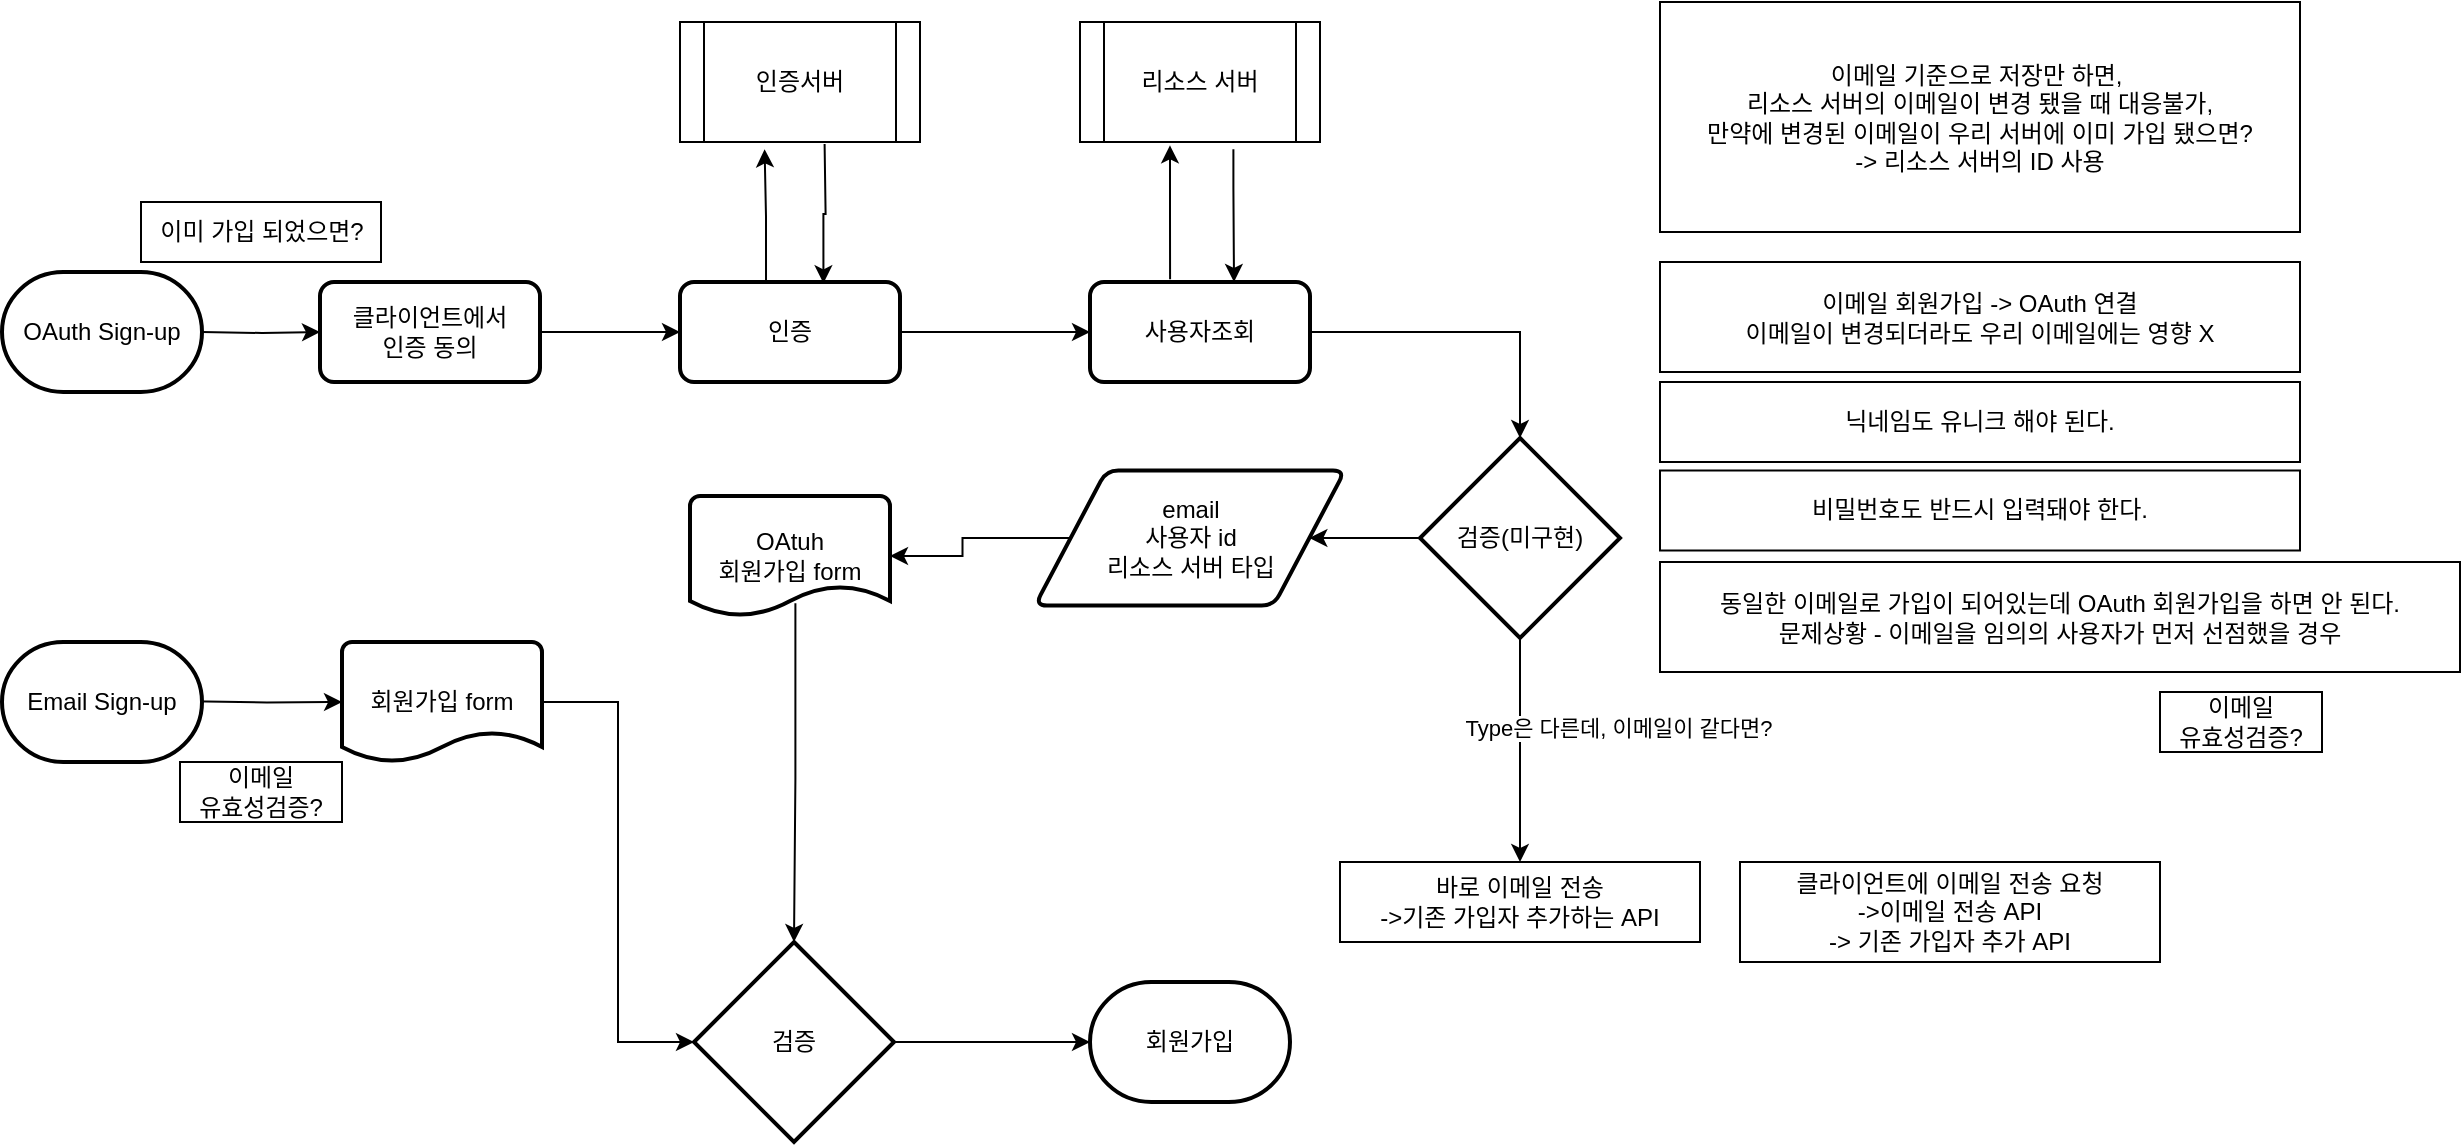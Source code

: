 <mxfile version="16.0.3" type="github" pages="2">
  <diagram id="C5RBs43oDa-KdzZeNtuy" name="Sign-up">
    <mxGraphModel dx="1515" dy="1658" grid="1" gridSize="10" guides="1" tooltips="1" connect="1" arrows="1" fold="1" page="1" pageScale="1" pageWidth="827" pageHeight="1169" math="0" shadow="0">
      <root>
        <mxCell id="WIyWlLk6GJQsqaUBKTNV-0" />
        <mxCell id="WIyWlLk6GJQsqaUBKTNV-1" parent="WIyWlLk6GJQsqaUBKTNV-0" />
        <mxCell id="GIKHV-PAGVBqHQQBZUJR-20" style="edgeStyle=orthogonalEdgeStyle;rounded=0;orthogonalLoop=1;jettySize=auto;html=1;entryX=0;entryY=0.5;entryDx=0;entryDy=0;" parent="WIyWlLk6GJQsqaUBKTNV-1" target="GIKHV-PAGVBqHQQBZUJR-2" edge="1">
          <mxGeometry relative="1" as="geometry">
            <mxPoint x="151" y="185" as="sourcePoint" />
          </mxGeometry>
        </mxCell>
        <mxCell id="GIKHV-PAGVBqHQQBZUJR-11" style="edgeStyle=orthogonalEdgeStyle;rounded=0;orthogonalLoop=1;jettySize=auto;html=1;entryX=0;entryY=0.5;entryDx=0;entryDy=0;" parent="WIyWlLk6GJQsqaUBKTNV-1" source="GIKHV-PAGVBqHQQBZUJR-2" target="GIKHV-PAGVBqHQQBZUJR-7" edge="1">
          <mxGeometry relative="1" as="geometry" />
        </mxCell>
        <mxCell id="GIKHV-PAGVBqHQQBZUJR-2" value="클라이언트에서&lt;br&gt;인증 동의" style="rounded=1;whiteSpace=wrap;html=1;absoluteArcSize=1;arcSize=14;strokeWidth=2;" parent="WIyWlLk6GJQsqaUBKTNV-1" vertex="1">
          <mxGeometry x="210" y="160" width="110" height="50" as="geometry" />
        </mxCell>
        <mxCell id="GIKHV-PAGVBqHQQBZUJR-17" style="edgeStyle=orthogonalEdgeStyle;rounded=0;orthogonalLoop=1;jettySize=auto;html=1;entryX=0.35;entryY=1.028;entryDx=0;entryDy=0;entryPerimeter=0;exitX=0.364;exitY=-0.027;exitDx=0;exitDy=0;exitPerimeter=0;" parent="WIyWlLk6GJQsqaUBKTNV-1" source="GIKHV-PAGVBqHQQBZUJR-3" edge="1">
          <mxGeometry relative="1" as="geometry">
            <mxPoint x="635" y="91.68" as="targetPoint" />
          </mxGeometry>
        </mxCell>
        <mxCell id="llcBvOOn5jbD0pACKcjk-19" style="edgeStyle=orthogonalEdgeStyle;rounded=0;orthogonalLoop=1;jettySize=auto;html=1;entryX=0.5;entryY=0;entryDx=0;entryDy=0;entryPerimeter=0;" parent="WIyWlLk6GJQsqaUBKTNV-1" source="GIKHV-PAGVBqHQQBZUJR-3" target="llcBvOOn5jbD0pACKcjk-18" edge="1">
          <mxGeometry relative="1" as="geometry" />
        </mxCell>
        <mxCell id="GIKHV-PAGVBqHQQBZUJR-3" value="사용자조회" style="rounded=1;whiteSpace=wrap;html=1;absoluteArcSize=1;arcSize=14;strokeWidth=2;" parent="WIyWlLk6GJQsqaUBKTNV-1" vertex="1">
          <mxGeometry x="595" y="160" width="110" height="50" as="geometry" />
        </mxCell>
        <mxCell id="GIKHV-PAGVBqHQQBZUJR-15" style="edgeStyle=orthogonalEdgeStyle;rounded=0;orthogonalLoop=1;jettySize=auto;html=1;entryX=0.652;entryY=0.013;entryDx=0;entryDy=0;entryPerimeter=0;exitX=0.673;exitY=1.017;exitDx=0;exitDy=0;exitPerimeter=0;" parent="WIyWlLk6GJQsqaUBKTNV-1" target="GIKHV-PAGVBqHQQBZUJR-7" edge="1">
          <mxGeometry relative="1" as="geometry">
            <mxPoint x="462.3" y="91.02" as="sourcePoint" />
          </mxGeometry>
        </mxCell>
        <mxCell id="GIKHV-PAGVBqHQQBZUJR-12" style="edgeStyle=orthogonalEdgeStyle;rounded=0;orthogonalLoop=1;jettySize=auto;html=1;entryX=0.373;entryY=1.061;entryDx=0;entryDy=0;entryPerimeter=0;exitX=0.391;exitY=0.027;exitDx=0;exitDy=0;exitPerimeter=0;" parent="WIyWlLk6GJQsqaUBKTNV-1" source="GIKHV-PAGVBqHQQBZUJR-7" edge="1">
          <mxGeometry relative="1" as="geometry">
            <mxPoint x="432.3" y="93.66" as="targetPoint" />
          </mxGeometry>
        </mxCell>
        <mxCell id="GIKHV-PAGVBqHQQBZUJR-16" style="edgeStyle=orthogonalEdgeStyle;rounded=0;orthogonalLoop=1;jettySize=auto;html=1;entryX=0;entryY=0.5;entryDx=0;entryDy=0;" parent="WIyWlLk6GJQsqaUBKTNV-1" source="GIKHV-PAGVBqHQQBZUJR-7" target="GIKHV-PAGVBqHQQBZUJR-3" edge="1">
          <mxGeometry relative="1" as="geometry" />
        </mxCell>
        <mxCell id="GIKHV-PAGVBqHQQBZUJR-7" value="인증" style="rounded=1;whiteSpace=wrap;html=1;absoluteArcSize=1;arcSize=14;strokeWidth=2;" parent="WIyWlLk6GJQsqaUBKTNV-1" vertex="1">
          <mxGeometry x="390" y="160" width="110" height="50" as="geometry" />
        </mxCell>
        <mxCell id="GIKHV-PAGVBqHQQBZUJR-18" style="edgeStyle=orthogonalEdgeStyle;rounded=0;orthogonalLoop=1;jettySize=auto;html=1;exitX=0.697;exitY=1.028;exitDx=0;exitDy=0;exitPerimeter=0;" parent="WIyWlLk6GJQsqaUBKTNV-1" edge="1">
          <mxGeometry relative="1" as="geometry">
            <mxPoint x="666.7" y="93.68" as="sourcePoint" />
            <mxPoint x="667" y="160" as="targetPoint" />
            <Array as="points">
              <mxPoint x="667" y="113" />
              <mxPoint x="667" y="113" />
            </Array>
          </mxGeometry>
        </mxCell>
        <mxCell id="GIKHV-PAGVBqHQQBZUJR-23" style="edgeStyle=orthogonalEdgeStyle;rounded=0;orthogonalLoop=1;jettySize=auto;html=1;entryX=0;entryY=0.5;entryDx=0;entryDy=0;entryPerimeter=0;" parent="WIyWlLk6GJQsqaUBKTNV-1" target="KWqq9Z1RTZp0OEMmkFyI-3" edge="1">
          <mxGeometry relative="1" as="geometry">
            <mxPoint x="145" y="369.66" as="sourcePoint" />
            <mxPoint x="213.8" y="370" as="targetPoint" />
          </mxGeometry>
        </mxCell>
        <mxCell id="GIKHV-PAGVBqHQQBZUJR-44" style="edgeStyle=orthogonalEdgeStyle;rounded=0;orthogonalLoop=1;jettySize=auto;html=1;entryX=0;entryY=0.5;entryDx=0;entryDy=0;entryPerimeter=0;exitX=1;exitY=0.5;exitDx=0;exitDy=0;exitPerimeter=0;" parent="WIyWlLk6GJQsqaUBKTNV-1" source="KWqq9Z1RTZp0OEMmkFyI-3" target="GIKHV-PAGVBqHQQBZUJR-39" edge="1">
          <mxGeometry relative="1" as="geometry">
            <mxPoint x="306.2" y="370" as="sourcePoint" />
          </mxGeometry>
        </mxCell>
        <mxCell id="GIKHV-PAGVBqHQQBZUJR-25" value="OAuth Sign-up" style="strokeWidth=2;html=1;shape=mxgraph.flowchart.terminator;whiteSpace=wrap;" parent="WIyWlLk6GJQsqaUBKTNV-1" vertex="1">
          <mxGeometry x="51" y="155" width="100" height="60" as="geometry" />
        </mxCell>
        <mxCell id="GIKHV-PAGVBqHQQBZUJR-30" value="회원가입" style="strokeWidth=2;html=1;shape=mxgraph.flowchart.terminator;whiteSpace=wrap;" parent="WIyWlLk6GJQsqaUBKTNV-1" vertex="1">
          <mxGeometry x="595" y="510" width="100" height="60" as="geometry" />
        </mxCell>
        <mxCell id="GIKHV-PAGVBqHQQBZUJR-45" style="edgeStyle=orthogonalEdgeStyle;rounded=0;orthogonalLoop=1;jettySize=auto;html=1;exitX=0.527;exitY=0.894;exitDx=0;exitDy=0;exitPerimeter=0;" parent="WIyWlLk6GJQsqaUBKTNV-1" source="KWqq9Z1RTZp0OEMmkFyI-0" target="GIKHV-PAGVBqHQQBZUJR-39" edge="1">
          <mxGeometry relative="1" as="geometry">
            <mxPoint x="445" y="310" as="sourcePoint" />
          </mxGeometry>
        </mxCell>
        <mxCell id="llcBvOOn5jbD0pACKcjk-21" style="edgeStyle=orthogonalEdgeStyle;rounded=0;orthogonalLoop=1;jettySize=auto;html=1;entryX=1;entryY=0.5;entryDx=0;entryDy=0;entryPerimeter=0;exitX=0;exitY=0.5;exitDx=0;exitDy=0;" parent="WIyWlLk6GJQsqaUBKTNV-1" source="llcBvOOn5jbD0pACKcjk-22" target="KWqq9Z1RTZp0OEMmkFyI-0" edge="1">
          <mxGeometry relative="1" as="geometry">
            <mxPoint x="595" y="297.5" as="sourcePoint" />
          </mxGeometry>
        </mxCell>
        <mxCell id="GIKHV-PAGVBqHQQBZUJR-42" style="edgeStyle=orthogonalEdgeStyle;rounded=0;orthogonalLoop=1;jettySize=auto;html=1;entryX=0;entryY=0.5;entryDx=0;entryDy=0;entryPerimeter=0;" parent="WIyWlLk6GJQsqaUBKTNV-1" source="GIKHV-PAGVBqHQQBZUJR-39" target="GIKHV-PAGVBqHQQBZUJR-30" edge="1">
          <mxGeometry relative="1" as="geometry" />
        </mxCell>
        <mxCell id="GIKHV-PAGVBqHQQBZUJR-39" value="검증" style="strokeWidth=2;html=1;shape=mxgraph.flowchart.decision;whiteSpace=wrap;" parent="WIyWlLk6GJQsqaUBKTNV-1" vertex="1">
          <mxGeometry x="397" y="490" width="100" height="100" as="geometry" />
        </mxCell>
        <mxCell id="GIKHV-PAGVBqHQQBZUJR-43" value="Email Sign-up" style="strokeWidth=2;html=1;shape=mxgraph.flowchart.terminator;whiteSpace=wrap;" parent="WIyWlLk6GJQsqaUBKTNV-1" vertex="1">
          <mxGeometry x="51" y="340" width="100" height="60" as="geometry" />
        </mxCell>
        <mxCell id="tF0vYRnSbMiJtz-haYqU-2" value="인증서버" style="shape=process;whiteSpace=wrap;html=1;backgroundOutline=1;" parent="WIyWlLk6GJQsqaUBKTNV-1" vertex="1">
          <mxGeometry x="390" y="30" width="120" height="60" as="geometry" />
        </mxCell>
        <mxCell id="tF0vYRnSbMiJtz-haYqU-3" value="리소스 서버" style="shape=process;whiteSpace=wrap;html=1;backgroundOutline=1;" parent="WIyWlLk6GJQsqaUBKTNV-1" vertex="1">
          <mxGeometry x="590" y="30" width="120" height="60" as="geometry" />
        </mxCell>
        <mxCell id="tF0vYRnSbMiJtz-haYqU-7" value="이메일&lt;br&gt;유효성검증?" style="rounded=0;whiteSpace=wrap;html=1;" parent="WIyWlLk6GJQsqaUBKTNV-1" vertex="1">
          <mxGeometry x="140" y="400" width="81" height="30" as="geometry" />
        </mxCell>
        <mxCell id="tF0vYRnSbMiJtz-haYqU-9" value="이미 가입 되었으면?" style="rounded=0;whiteSpace=wrap;html=1;" parent="WIyWlLk6GJQsqaUBKTNV-1" vertex="1">
          <mxGeometry x="120.5" y="120" width="120" height="30" as="geometry" />
        </mxCell>
        <mxCell id="KWqq9Z1RTZp0OEMmkFyI-0" value="OAtuh&lt;br&gt;회원가입 form" style="strokeWidth=2;html=1;shape=mxgraph.flowchart.document2;whiteSpace=wrap;size=0.25;" parent="WIyWlLk6GJQsqaUBKTNV-1" vertex="1">
          <mxGeometry x="395" y="267" width="100" height="60" as="geometry" />
        </mxCell>
        <mxCell id="KWqq9Z1RTZp0OEMmkFyI-3" value="회원가입 form" style="strokeWidth=2;html=1;shape=mxgraph.flowchart.document2;whiteSpace=wrap;size=0.25;" parent="WIyWlLk6GJQsqaUBKTNV-1" vertex="1">
          <mxGeometry x="221" y="340" width="100" height="60" as="geometry" />
        </mxCell>
        <mxCell id="llcBvOOn5jbD0pACKcjk-0" value="이메일 기준으로 저장만 하면,&amp;nbsp;&lt;br&gt;리소스 서버의 이메일이 변경 됐을 때 대응불가,&lt;br&gt;만약에 변경된 이메일이 우리 서버에 이미 가입 됐으면?&lt;br&gt;-&amp;gt; 리소스 서버의 ID 사용" style="rounded=0;whiteSpace=wrap;html=1;" parent="WIyWlLk6GJQsqaUBKTNV-1" vertex="1">
          <mxGeometry x="880" y="20" width="320" height="115" as="geometry" />
        </mxCell>
        <mxCell id="llcBvOOn5jbD0pACKcjk-1" value="이메일 회원가입 -&amp;gt; OAuth 연결&lt;br&gt;이메일이 변경되더라도 우리 이메일에는 영향 X" style="rounded=0;whiteSpace=wrap;html=1;" parent="WIyWlLk6GJQsqaUBKTNV-1" vertex="1">
          <mxGeometry x="880" y="150" width="320" height="55" as="geometry" />
        </mxCell>
        <mxCell id="llcBvOOn5jbD0pACKcjk-2" value="닉네임도 유니크 해야 된다." style="rounded=0;whiteSpace=wrap;html=1;" parent="WIyWlLk6GJQsqaUBKTNV-1" vertex="1">
          <mxGeometry x="880" y="210" width="320" height="40" as="geometry" />
        </mxCell>
        <mxCell id="llcBvOOn5jbD0pACKcjk-3" value="비밀번호도 반드시 입력돼야 한다." style="rounded=0;whiteSpace=wrap;html=1;" parent="WIyWlLk6GJQsqaUBKTNV-1" vertex="1">
          <mxGeometry x="880" y="254.25" width="320" height="40" as="geometry" />
        </mxCell>
        <mxCell id="llcBvOOn5jbD0pACKcjk-4" value="동일한 이메일로 가입이 되어있는데 OAuth 회원가입을 하면 안 된다.&lt;br&gt;문제상황 - 이메일을 임의의 사용자가 먼저 선점했을 경우" style="rounded=0;whiteSpace=wrap;html=1;" parent="WIyWlLk6GJQsqaUBKTNV-1" vertex="1">
          <mxGeometry x="880" y="300" width="400" height="55" as="geometry" />
        </mxCell>
        <mxCell id="llcBvOOn5jbD0pACKcjk-9" value="이메일&lt;br&gt;유효성검증?" style="rounded=0;whiteSpace=wrap;html=1;" parent="WIyWlLk6GJQsqaUBKTNV-1" vertex="1">
          <mxGeometry x="1130" y="365" width="81" height="30" as="geometry" />
        </mxCell>
        <mxCell id="llcBvOOn5jbD0pACKcjk-14" style="edgeStyle=orthogonalEdgeStyle;rounded=0;orthogonalLoop=1;jettySize=auto;html=1;entryX=0.5;entryY=0;entryDx=0;entryDy=0;exitX=0.5;exitY=1;exitDx=0;exitDy=0;exitPerimeter=0;" parent="WIyWlLk6GJQsqaUBKTNV-1" source="llcBvOOn5jbD0pACKcjk-18" target="llcBvOOn5jbD0pACKcjk-16" edge="1">
          <mxGeometry relative="1" as="geometry">
            <mxPoint x="850" y="430" as="targetPoint" />
            <mxPoint x="695" y="435" as="sourcePoint" />
          </mxGeometry>
        </mxCell>
        <mxCell id="llcBvOOn5jbD0pACKcjk-15" value="Type은 다른데, 이메일이 같다면?" style="edgeLabel;html=1;align=center;verticalAlign=middle;resizable=0;points=[];" parent="llcBvOOn5jbD0pACKcjk-14" vertex="1" connectable="0">
          <mxGeometry x="-0.111" relative="1" as="geometry">
            <mxPoint x="49" y="-5" as="offset" />
          </mxGeometry>
        </mxCell>
        <mxCell id="llcBvOOn5jbD0pACKcjk-16" value="바로 이메일 전송&lt;br&gt;-&amp;gt;기존 가입자 추가하는 API" style="rounded=0;whiteSpace=wrap;html=1;" parent="WIyWlLk6GJQsqaUBKTNV-1" vertex="1">
          <mxGeometry x="720" y="450" width="180" height="40" as="geometry" />
        </mxCell>
        <mxCell id="llcBvOOn5jbD0pACKcjk-20" style="edgeStyle=orthogonalEdgeStyle;rounded=0;orthogonalLoop=1;jettySize=auto;html=1;entryX=1;entryY=0.5;entryDx=0;entryDy=0;" parent="WIyWlLk6GJQsqaUBKTNV-1" source="llcBvOOn5jbD0pACKcjk-18" target="llcBvOOn5jbD0pACKcjk-22" edge="1">
          <mxGeometry relative="1" as="geometry">
            <mxPoint x="699" y="287.98" as="targetPoint" />
          </mxGeometry>
        </mxCell>
        <mxCell id="llcBvOOn5jbD0pACKcjk-18" value="검증(미구현)" style="strokeWidth=2;html=1;shape=mxgraph.flowchart.decision;whiteSpace=wrap;" parent="WIyWlLk6GJQsqaUBKTNV-1" vertex="1">
          <mxGeometry x="760" y="238" width="100" height="100" as="geometry" />
        </mxCell>
        <mxCell id="llcBvOOn5jbD0pACKcjk-22" value="&lt;span&gt;email&lt;/span&gt;&lt;br&gt;&lt;span&gt;사용자 id&lt;/span&gt;&lt;br&gt;&lt;span&gt;리소스 서버 타입&lt;/span&gt;" style="shape=parallelogram;html=1;strokeWidth=2;perimeter=parallelogramPerimeter;whiteSpace=wrap;rounded=1;arcSize=12;size=0.23;" parent="WIyWlLk6GJQsqaUBKTNV-1" vertex="1">
          <mxGeometry x="567.5" y="254.25" width="155" height="67.5" as="geometry" />
        </mxCell>
        <mxCell id="iSopKMbjX6KHX5H5sMYG-0" value="클라이언트에 이메일 전송 요청&lt;br&gt;-&amp;gt;이메일 전송 API&lt;br&gt;-&amp;gt; 기존 가입자 추가 API&lt;br&gt;" style="rounded=0;whiteSpace=wrap;html=1;" parent="WIyWlLk6GJQsqaUBKTNV-1" vertex="1">
          <mxGeometry x="920" y="450" width="210" height="50" as="geometry" />
        </mxCell>
      </root>
    </mxGraphModel>
  </diagram>
  <diagram id="qUjZ_2V-AQFzoeiwFfVE" name="Sign-in">
    <mxGraphModel dx="1732" dy="682" grid="1" gridSize="10" guides="1" tooltips="1" connect="1" arrows="1" fold="1" page="1" pageScale="1" pageWidth="827" pageHeight="1169" math="0" shadow="0">
      <root>
        <mxCell id="rE9f0x7QAIruueuH3qKX-0" />
        <mxCell id="rE9f0x7QAIruueuH3qKX-1" parent="rE9f0x7QAIruueuH3qKX-0" />
        <mxCell id="n30QrNWdS_tmGGVF1qHN-0" style="edgeStyle=orthogonalEdgeStyle;rounded=0;orthogonalLoop=1;jettySize=auto;html=1;entryX=0;entryY=0.5;entryDx=0;entryDy=0;" parent="rE9f0x7QAIruueuH3qKX-1" target="n30QrNWdS_tmGGVF1qHN-2" edge="1">
          <mxGeometry relative="1" as="geometry">
            <mxPoint x="360" y="205" as="sourcePoint" />
          </mxGeometry>
        </mxCell>
        <mxCell id="n30QrNWdS_tmGGVF1qHN-1" style="edgeStyle=orthogonalEdgeStyle;rounded=0;orthogonalLoop=1;jettySize=auto;html=1;entryX=0;entryY=0.5;entryDx=0;entryDy=0;" parent="rE9f0x7QAIruueuH3qKX-1" source="n30QrNWdS_tmGGVF1qHN-2" edge="1">
          <mxGeometry relative="1" as="geometry">
            <mxPoint x="599" y="205" as="targetPoint" />
          </mxGeometry>
        </mxCell>
        <mxCell id="n30QrNWdS_tmGGVF1qHN-2" value="클라이언트에서&lt;br&gt;인증 요청" style="rounded=1;whiteSpace=wrap;html=1;absoluteArcSize=1;arcSize=14;strokeWidth=2;" parent="rE9f0x7QAIruueuH3qKX-1" vertex="1">
          <mxGeometry x="419" y="180" width="110" height="50" as="geometry" />
        </mxCell>
        <mxCell id="n30QrNWdS_tmGGVF1qHN-3" style="edgeStyle=orthogonalEdgeStyle;rounded=0;orthogonalLoop=1;jettySize=auto;html=1;entryX=0.35;entryY=1.028;entryDx=0;entryDy=0;entryPerimeter=0;exitX=0.364;exitY=-0.027;exitDx=0;exitDy=0;exitPerimeter=0;" parent="rE9f0x7QAIruueuH3qKX-1" source="n30QrNWdS_tmGGVF1qHN-5" edge="1">
          <mxGeometry relative="1" as="geometry">
            <mxPoint x="824" y="111.68" as="targetPoint" />
          </mxGeometry>
        </mxCell>
        <mxCell id="4DCy9J61daiyoHiNCpVu-1" style="edgeStyle=orthogonalEdgeStyle;rounded=0;orthogonalLoop=1;jettySize=auto;html=1;entryX=0;entryY=0.5;entryDx=0;entryDy=0;entryPerimeter=0;" parent="rE9f0x7QAIruueuH3qKX-1" source="n30QrNWdS_tmGGVF1qHN-5" target="YjOF3GEjK3kQXrpIKrTt-4" edge="1">
          <mxGeometry relative="1" as="geometry" />
        </mxCell>
        <mxCell id="n30QrNWdS_tmGGVF1qHN-5" value="사용자조회" style="rounded=1;whiteSpace=wrap;html=1;absoluteArcSize=1;arcSize=14;strokeWidth=2;" parent="rE9f0x7QAIruueuH3qKX-1" vertex="1">
          <mxGeometry x="784" y="180" width="110" height="50" as="geometry" />
        </mxCell>
        <mxCell id="n30QrNWdS_tmGGVF1qHN-10" style="edgeStyle=orthogonalEdgeStyle;rounded=0;orthogonalLoop=1;jettySize=auto;html=1;exitX=0.697;exitY=1.028;exitDx=0;exitDy=0;exitPerimeter=0;" parent="rE9f0x7QAIruueuH3qKX-1" edge="1">
          <mxGeometry relative="1" as="geometry">
            <mxPoint x="855.7" y="113.68" as="sourcePoint" />
            <mxPoint x="856" y="180" as="targetPoint" />
            <Array as="points">
              <mxPoint x="856" y="133" />
              <mxPoint x="856" y="133" />
            </Array>
          </mxGeometry>
        </mxCell>
        <mxCell id="n30QrNWdS_tmGGVF1qHN-11" style="edgeStyle=orthogonalEdgeStyle;rounded=0;orthogonalLoop=1;jettySize=auto;html=1;entryX=0;entryY=0.5;entryDx=0;entryDy=0;entryPerimeter=0;" parent="rE9f0x7QAIruueuH3qKX-1" target="sm0QC50G6mocCfwMEhaO-0" edge="1">
          <mxGeometry relative="1" as="geometry">
            <mxPoint x="354" y="389.66" as="sourcePoint" />
            <mxPoint x="422.8" y="390" as="targetPoint" />
          </mxGeometry>
        </mxCell>
        <mxCell id="n30QrNWdS_tmGGVF1qHN-13" style="edgeStyle=orthogonalEdgeStyle;rounded=0;orthogonalLoop=1;jettySize=auto;html=1;entryX=0;entryY=0.5;entryDx=0;entryDy=0;entryPerimeter=0;exitX=1;exitY=0.5;exitDx=0;exitDy=0;exitPerimeter=0;" parent="rE9f0x7QAIruueuH3qKX-1" source="sm0QC50G6mocCfwMEhaO-0" target="n30QrNWdS_tmGGVF1qHN-23" edge="1">
          <mxGeometry relative="1" as="geometry">
            <mxPoint x="540" y="390" as="sourcePoint" />
          </mxGeometry>
        </mxCell>
        <mxCell id="n30QrNWdS_tmGGVF1qHN-22" style="edgeStyle=orthogonalEdgeStyle;rounded=0;orthogonalLoop=1;jettySize=auto;html=1;entryX=0;entryY=0.5;entryDx=0;entryDy=0;" parent="rE9f0x7QAIruueuH3qKX-1" source="n30QrNWdS_tmGGVF1qHN-23" target="4DCy9J61daiyoHiNCpVu-10" edge="1">
          <mxGeometry relative="1" as="geometry">
            <mxPoint x="779" y="390" as="targetPoint" />
          </mxGeometry>
        </mxCell>
        <mxCell id="n30QrNWdS_tmGGVF1qHN-23" value="검증" style="strokeWidth=2;html=1;shape=mxgraph.flowchart.decision;whiteSpace=wrap;" parent="rE9f0x7QAIruueuH3qKX-1" vertex="1">
          <mxGeometry x="609" y="340" width="100" height="100" as="geometry" />
        </mxCell>
        <mxCell id="4DCy9J61daiyoHiNCpVu-13" style="edgeStyle=orthogonalEdgeStyle;rounded=0;orthogonalLoop=1;jettySize=auto;html=1;entryX=0;entryY=0.5;entryDx=0;entryDy=0;entryPerimeter=0;" parent="rE9f0x7QAIruueuH3qKX-1" source="YjOF3GEjK3kQXrpIKrTt-0" edge="1">
          <mxGeometry relative="1" as="geometry">
            <mxPoint x="260" y="390" as="targetPoint" />
          </mxGeometry>
        </mxCell>
        <mxCell id="4DCy9J61daiyoHiNCpVu-14" style="edgeStyle=orthogonalEdgeStyle;rounded=0;orthogonalLoop=1;jettySize=auto;html=1;entryX=0;entryY=0.5;entryDx=0;entryDy=0;entryPerimeter=0;" parent="rE9f0x7QAIruueuH3qKX-1" source="YjOF3GEjK3kQXrpIKrTt-0" target="4DCy9J61daiyoHiNCpVu-16" edge="1">
          <mxGeometry relative="1" as="geometry">
            <mxPoint x="260" y="205" as="targetPoint" />
          </mxGeometry>
        </mxCell>
        <mxCell id="YjOF3GEjK3kQXrpIKrTt-0" value="Sign-in" style="strokeWidth=2;html=1;shape=mxgraph.flowchart.terminator;whiteSpace=wrap;" parent="rE9f0x7QAIruueuH3qKX-1" vertex="1">
          <mxGeometry x="10" y="360" width="100" height="60" as="geometry" />
        </mxCell>
        <mxCell id="4DCy9J61daiyoHiNCpVu-19" style="edgeStyle=orthogonalEdgeStyle;rounded=0;orthogonalLoop=1;jettySize=auto;html=1;" parent="rE9f0x7QAIruueuH3qKX-1" source="YjOF3GEjK3kQXrpIKrTt-3" edge="1">
          <mxGeometry relative="1" as="geometry">
            <mxPoint x="150" y="390" as="targetPoint" />
            <Array as="points">
              <mxPoint x="474" y="480" />
              <mxPoint x="150" y="480" />
            </Array>
          </mxGeometry>
        </mxCell>
        <mxCell id="4DCy9J61daiyoHiNCpVu-20" value="Refersh Token 만료" style="edgeLabel;html=1;align=center;verticalAlign=middle;resizable=0;points=[];" parent="4DCy9J61daiyoHiNCpVu-19" vertex="1" connectable="0">
          <mxGeometry x="0.086" y="1" relative="1" as="geometry">
            <mxPoint as="offset" />
          </mxGeometry>
        </mxCell>
        <mxCell id="4DCy9J61daiyoHiNCpVu-24" style="edgeStyle=orthogonalEdgeStyle;rounded=0;orthogonalLoop=1;jettySize=auto;html=1;" parent="rE9f0x7QAIruueuH3qKX-1" source="YjOF3GEjK3kQXrpIKrTt-3" target="4DCy9J61daiyoHiNCpVu-10" edge="1">
          <mxGeometry relative="1" as="geometry">
            <mxPoint x="661.85" y="585" as="targetPoint" />
          </mxGeometry>
        </mxCell>
        <mxCell id="sm0QC50G6mocCfwMEhaO-1" value="AccessToken만 초기화" style="edgeLabel;html=1;align=center;verticalAlign=middle;resizable=0;points=[];" parent="4DCy9J61daiyoHiNCpVu-24" vertex="1" connectable="0">
          <mxGeometry x="0.036" y="-4" relative="1" as="geometry">
            <mxPoint as="offset" />
          </mxGeometry>
        </mxCell>
        <mxCell id="YjOF3GEjK3kQXrpIKrTt-3" value="토큰 검증" style="strokeWidth=2;html=1;shape=mxgraph.flowchart.decision;whiteSpace=wrap;" parent="rE9f0x7QAIruueuH3qKX-1" vertex="1">
          <mxGeometry x="424" y="535" width="100" height="100" as="geometry" />
        </mxCell>
        <mxCell id="4DCy9J61daiyoHiNCpVu-5" style="edgeStyle=orthogonalEdgeStyle;rounded=0;orthogonalLoop=1;jettySize=auto;html=1;" parent="rE9f0x7QAIruueuH3qKX-1" source="YjOF3GEjK3kQXrpIKrTt-4" edge="1">
          <mxGeometry relative="1" as="geometry">
            <mxPoint x="1230" y="112" as="targetPoint" />
            <Array as="points">
              <mxPoint x="1047" y="114" />
              <mxPoint x="1107" y="114" />
              <mxPoint x="1107" y="112" />
              <mxPoint x="1208" y="112" />
            </Array>
          </mxGeometry>
        </mxCell>
        <mxCell id="4DCy9J61daiyoHiNCpVu-6" value="미가입" style="edgeLabel;html=1;align=center;verticalAlign=middle;resizable=0;points=[];" parent="4DCy9J61daiyoHiNCpVu-5" vertex="1" connectable="0">
          <mxGeometry x="0.006" y="4" relative="1" as="geometry">
            <mxPoint as="offset" />
          </mxGeometry>
        </mxCell>
        <mxCell id="4DCy9J61daiyoHiNCpVu-21" style="edgeStyle=orthogonalEdgeStyle;rounded=0;orthogonalLoop=1;jettySize=auto;html=1;entryX=0.5;entryY=0;entryDx=0;entryDy=0;" parent="rE9f0x7QAIruueuH3qKX-1" source="YjOF3GEjK3kQXrpIKrTt-4" target="4DCy9J61daiyoHiNCpVu-10" edge="1">
          <mxGeometry relative="1" as="geometry" />
        </mxCell>
        <mxCell id="YjOF3GEjK3kQXrpIKrTt-4" value="가입여부" style="strokeWidth=2;html=1;shape=mxgraph.flowchart.decision;whiteSpace=wrap;" parent="rE9f0x7QAIruueuH3qKX-1" vertex="1">
          <mxGeometry x="997" y="155" width="100" height="100" as="geometry" />
        </mxCell>
        <mxCell id="4DCy9J61daiyoHiNCpVu-0" value="리소스 서버&lt;br&gt;Social ID" style="shape=process;whiteSpace=wrap;html=1;backgroundOutline=1;" parent="rE9f0x7QAIruueuH3qKX-1" vertex="1">
          <mxGeometry x="780" y="52" width="120" height="60" as="geometry" />
        </mxCell>
        <mxCell id="4DCy9J61daiyoHiNCpVu-10" value="&lt;span style=&quot;font-size: 11px ; background-color: rgb(255 , 255 , 255)&quot;&gt;AccessToken?어디에?&lt;/span&gt;&lt;br&gt;RefreshToken(Cookie)&lt;br&gt;User info" style="shape=parallelogram;html=1;strokeWidth=2;perimeter=parallelogramPerimeter;whiteSpace=wrap;rounded=1;arcSize=12;size=0.23;" parent="rE9f0x7QAIruueuH3qKX-1" vertex="1">
          <mxGeometry x="840" y="360" width="190" height="60" as="geometry" />
        </mxCell>
        <mxCell id="4DCy9J61daiyoHiNCpVu-17" style="edgeStyle=orthogonalEdgeStyle;rounded=0;orthogonalLoop=1;jettySize=auto;html=1;entryX=0;entryY=0.5;entryDx=0;entryDy=0;entryPerimeter=0;" parent="rE9f0x7QAIruueuH3qKX-1" source="4DCy9J61daiyoHiNCpVu-11" target="YjOF3GEjK3kQXrpIKrTt-3" edge="1">
          <mxGeometry relative="1" as="geometry" />
        </mxCell>
        <mxCell id="4DCy9J61daiyoHiNCpVu-11" value="Token Sign-in&lt;br&gt;(Access 만료)" style="strokeWidth=2;html=1;shape=mxgraph.flowchart.terminator;whiteSpace=wrap;" parent="rE9f0x7QAIruueuH3qKX-1" vertex="1">
          <mxGeometry x="260" y="555" width="100" height="60" as="geometry" />
        </mxCell>
        <mxCell id="4DCy9J61daiyoHiNCpVu-15" value="&lt;span&gt;Email Sign-in&lt;/span&gt;" style="strokeWidth=2;html=1;shape=mxgraph.flowchart.start_2;whiteSpace=wrap;" parent="rE9f0x7QAIruueuH3qKX-1" vertex="1">
          <mxGeometry x="260" y="340" width="100" height="100" as="geometry" />
        </mxCell>
        <mxCell id="4DCy9J61daiyoHiNCpVu-16" value="&lt;span&gt;OAuth Sign-in&lt;/span&gt;" style="strokeWidth=2;html=1;shape=mxgraph.flowchart.start_2;whiteSpace=wrap;" parent="rE9f0x7QAIruueuH3qKX-1" vertex="1">
          <mxGeometry x="260" y="155" width="100" height="100" as="geometry" />
        </mxCell>
        <mxCell id="4DCy9J61daiyoHiNCpVu-22" value="실패시 어떡할건지?" style="rounded=0;whiteSpace=wrap;html=1;" parent="rE9f0x7QAIruueuH3qKX-1" vertex="1">
          <mxGeometry x="598" y="450" width="120" height="30" as="geometry" />
        </mxCell>
        <mxCell id="sm0QC50G6mocCfwMEhaO-0" value="로그인 form" style="strokeWidth=2;html=1;shape=mxgraph.flowchart.document2;whiteSpace=wrap;size=0.25;" parent="rE9f0x7QAIruueuH3qKX-1" vertex="1">
          <mxGeometry x="430" y="360" width="100" height="60" as="geometry" />
        </mxCell>
        <mxCell id="Co0LGwbKmcPfQNxEIr6v-0" style="edgeStyle=orthogonalEdgeStyle;rounded=0;orthogonalLoop=1;jettySize=auto;html=1;entryX=0.652;entryY=0.013;entryDx=0;entryDy=0;entryPerimeter=0;exitX=0.673;exitY=1.017;exitDx=0;exitDy=0;exitPerimeter=0;" parent="rE9f0x7QAIruueuH3qKX-1" target="Co0LGwbKmcPfQNxEIr6v-2" edge="1">
          <mxGeometry relative="1" as="geometry">
            <mxPoint x="671.3" y="111.02" as="sourcePoint" />
          </mxGeometry>
        </mxCell>
        <mxCell id="Co0LGwbKmcPfQNxEIr6v-1" style="edgeStyle=orthogonalEdgeStyle;rounded=0;orthogonalLoop=1;jettySize=auto;html=1;entryX=0.373;entryY=1.061;entryDx=0;entryDy=0;entryPerimeter=0;exitX=0.391;exitY=0.027;exitDx=0;exitDy=0;exitPerimeter=0;" parent="rE9f0x7QAIruueuH3qKX-1" source="Co0LGwbKmcPfQNxEIr6v-2" edge="1">
          <mxGeometry relative="1" as="geometry">
            <mxPoint x="641.3" y="113.66" as="targetPoint" />
          </mxGeometry>
        </mxCell>
        <mxCell id="lP4dnDBCyvb4eyoiWezD-0" style="edgeStyle=orthogonalEdgeStyle;rounded=0;orthogonalLoop=1;jettySize=auto;html=1;entryX=0;entryY=0.5;entryDx=0;entryDy=0;" parent="rE9f0x7QAIruueuH3qKX-1" source="Co0LGwbKmcPfQNxEIr6v-2" target="n30QrNWdS_tmGGVF1qHN-5" edge="1">
          <mxGeometry relative="1" as="geometry" />
        </mxCell>
        <mxCell id="Co0LGwbKmcPfQNxEIr6v-2" value="인증" style="rounded=1;whiteSpace=wrap;html=1;absoluteArcSize=1;arcSize=14;strokeWidth=2;" parent="rE9f0x7QAIruueuH3qKX-1" vertex="1">
          <mxGeometry x="599" y="180" width="110" height="50" as="geometry" />
        </mxCell>
        <mxCell id="Co0LGwbKmcPfQNxEIr6v-3" value="인증서버" style="shape=process;whiteSpace=wrap;html=1;backgroundOutline=1;" parent="rE9f0x7QAIruueuH3qKX-1" vertex="1">
          <mxGeometry x="599" y="50" width="120" height="60" as="geometry" />
        </mxCell>
      </root>
    </mxGraphModel>
  </diagram>
</mxfile>
